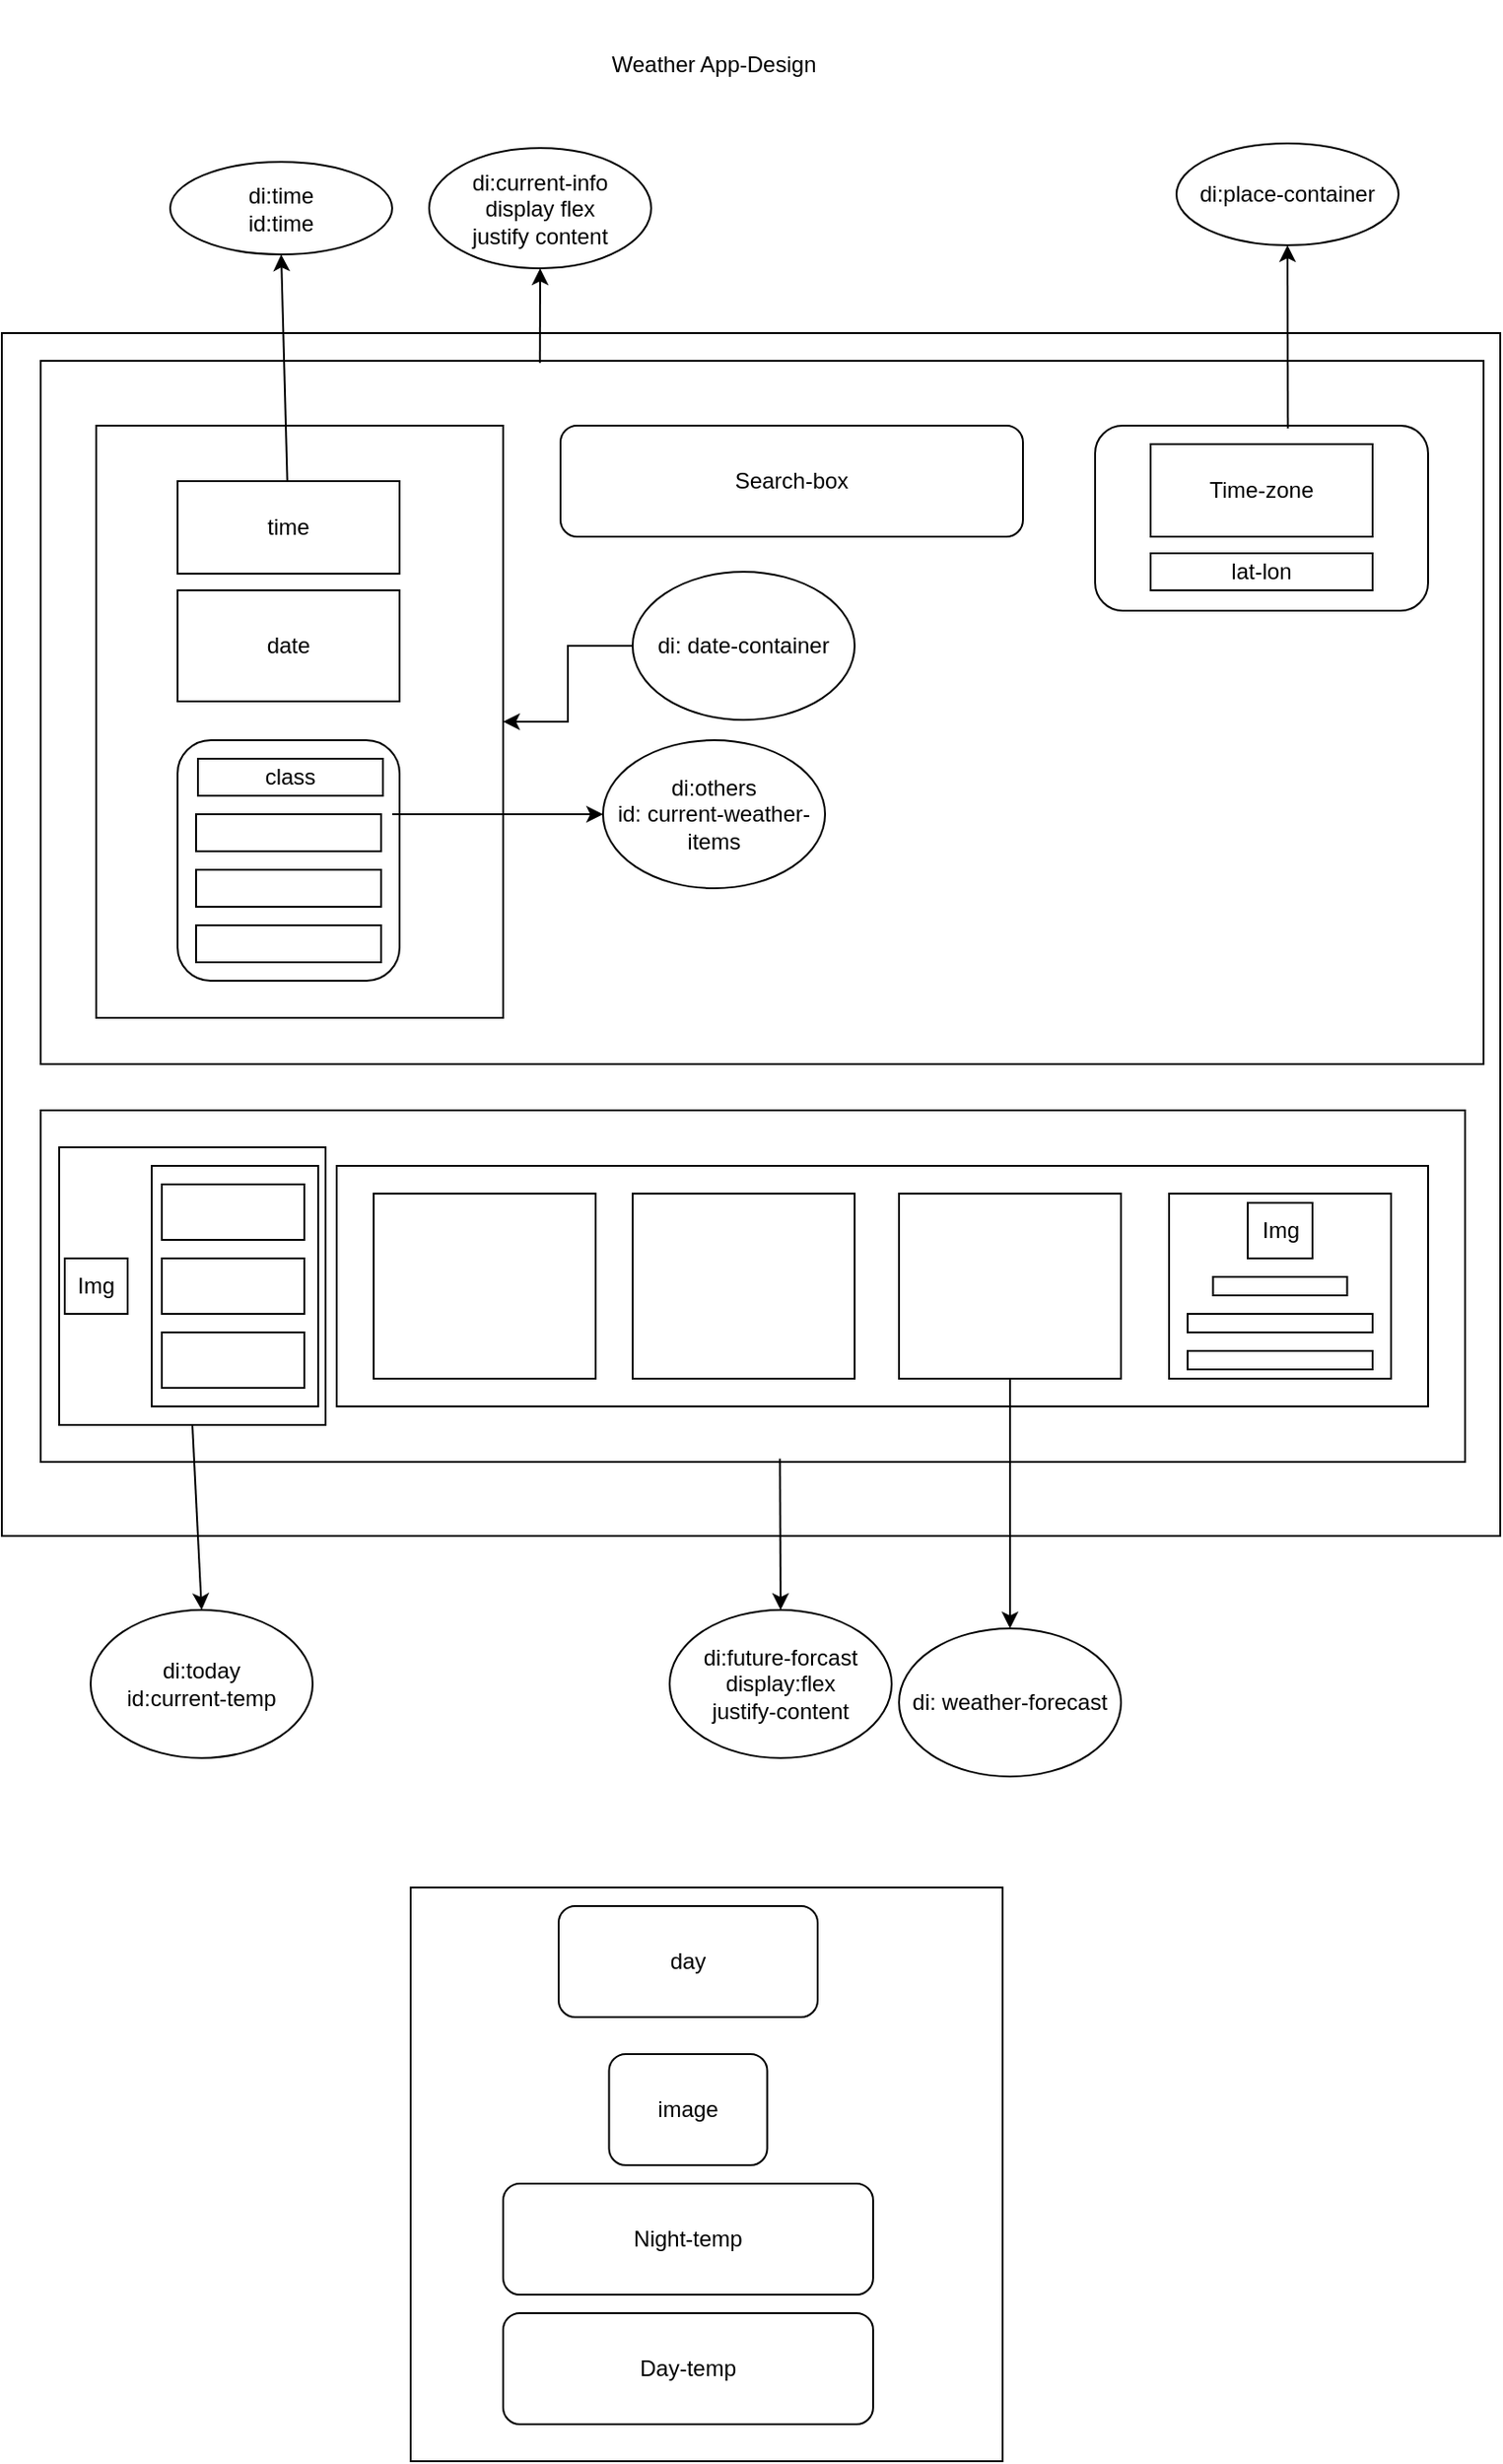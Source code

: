 <mxfile version="21.1.0" type="device">
  <diagram name="Page-1" id="Os44cud9guIQok8EguaT">
    <mxGraphModel dx="2385" dy="1268" grid="1" gridSize="10" guides="1" tooltips="1" connect="1" arrows="1" fold="1" page="1" pageScale="1" pageWidth="827" pageHeight="1169" math="0" shadow="0">
      <root>
        <mxCell id="0" />
        <mxCell id="1" parent="0" />
        <mxCell id="riza7imAkw5iYjwK5A6j-1" value="" style="rounded=0;whiteSpace=wrap;html=1;" parent="1" vertex="1">
          <mxGeometry x="9" y="220" width="810" height="650" as="geometry" />
        </mxCell>
        <mxCell id="riza7imAkw5iYjwK5A6j-6" value="" style="rounded=0;whiteSpace=wrap;html=1;" parent="1" vertex="1">
          <mxGeometry x="30" y="640" width="770" height="190" as="geometry" />
        </mxCell>
        <mxCell id="riza7imAkw5iYjwK5A6j-8" value="" style="rounded=0;whiteSpace=wrap;html=1;" parent="1" vertex="1">
          <mxGeometry x="40" y="660" width="144" height="150" as="geometry" />
        </mxCell>
        <mxCell id="riza7imAkw5iYjwK5A6j-19" value="Weather App-Design" style="text;html=1;strokeColor=none;fillColor=none;align=center;verticalAlign=middle;whiteSpace=wrap;rounded=0;" parent="1" vertex="1">
          <mxGeometry x="279" y="40" width="230" height="70" as="geometry" />
        </mxCell>
        <mxCell id="riza7imAkw5iYjwK5A6j-22" value="di:future-forcast&lt;br&gt;display:flex&lt;br&gt;justify-content&lt;br&gt;" style="ellipse;whiteSpace=wrap;html=1;" parent="1" vertex="1">
          <mxGeometry x="370" y="910" width="120" height="80" as="geometry" />
        </mxCell>
        <mxCell id="riza7imAkw5iYjwK5A6j-23" value="" style="endArrow=classic;html=1;rounded=0;entryX=0.5;entryY=0;entryDx=0;entryDy=0;exitX=0.519;exitY=0.991;exitDx=0;exitDy=0;exitPerimeter=0;" parent="1" source="riza7imAkw5iYjwK5A6j-6" target="riza7imAkw5iYjwK5A6j-22" edge="1">
          <mxGeometry width="50" height="50" relative="1" as="geometry">
            <mxPoint x="460" y="830" as="sourcePoint" />
            <mxPoint x="510" y="780" as="targetPoint" />
          </mxGeometry>
        </mxCell>
        <mxCell id="riza7imAkw5iYjwK5A6j-24" value="di:time&lt;br&gt;id:time" style="ellipse;whiteSpace=wrap;html=1;" parent="1" vertex="1">
          <mxGeometry x="100" y="127.5" width="120" height="50" as="geometry" />
        </mxCell>
        <mxCell id="riza7imAkw5iYjwK5A6j-26" value="di:place-container" style="ellipse;whiteSpace=wrap;html=1;" parent="1" vertex="1">
          <mxGeometry x="644" y="117.5" width="120" height="55" as="geometry" />
        </mxCell>
        <mxCell id="Sx0zsI9L7k7Bndrak03q-2" value="" style="rounded=0;whiteSpace=wrap;html=1;" parent="1" vertex="1">
          <mxGeometry x="190" y="670" width="590" height="130" as="geometry" />
        </mxCell>
        <mxCell id="Sx0zsI9L7k7Bndrak03q-3" value="" style="rounded=0;whiteSpace=wrap;html=1;" parent="1" vertex="1">
          <mxGeometry x="210" y="685" width="120" height="100" as="geometry" />
        </mxCell>
        <mxCell id="Sx0zsI9L7k7Bndrak03q-4" value="" style="rounded=0;whiteSpace=wrap;html=1;" parent="1" vertex="1">
          <mxGeometry x="350" y="685" width="120" height="100" as="geometry" />
        </mxCell>
        <mxCell id="Sx0zsI9L7k7Bndrak03q-5" value="" style="rounded=0;whiteSpace=wrap;html=1;" parent="1" vertex="1">
          <mxGeometry x="494" y="685" width="120" height="100" as="geometry" />
        </mxCell>
        <mxCell id="Sx0zsI9L7k7Bndrak03q-6" value="" style="rounded=0;whiteSpace=wrap;html=1;" parent="1" vertex="1">
          <mxGeometry x="640" y="685" width="120" height="100" as="geometry" />
        </mxCell>
        <mxCell id="Sx0zsI9L7k7Bndrak03q-9" value="" style="endArrow=classic;html=1;rounded=0;exitX=0.5;exitY=1;exitDx=0;exitDy=0;" parent="1" source="riza7imAkw5iYjwK5A6j-8" edge="1">
          <mxGeometry width="50" height="50" relative="1" as="geometry">
            <mxPoint x="340" y="900" as="sourcePoint" />
            <mxPoint x="117" y="910" as="targetPoint" />
          </mxGeometry>
        </mxCell>
        <mxCell id="Sx0zsI9L7k7Bndrak03q-10" value="di:today&lt;br&gt;id:current-temp&lt;br&gt;" style="ellipse;whiteSpace=wrap;html=1;" parent="1" vertex="1">
          <mxGeometry x="57" y="910" width="120" height="80" as="geometry" />
        </mxCell>
        <mxCell id="aYsCLygKIAfeW-2MrjVb-9" value="" style="rounded=0;whiteSpace=wrap;html=1;" vertex="1" parent="1">
          <mxGeometry x="30" y="235" width="780" height="380" as="geometry" />
        </mxCell>
        <mxCell id="aYsCLygKIAfeW-2MrjVb-11" value="Search-box" style="rounded=1;whiteSpace=wrap;html=1;" vertex="1" parent="1">
          <mxGeometry x="311" y="270" width="250" height="60" as="geometry" />
        </mxCell>
        <mxCell id="aYsCLygKIAfeW-2MrjVb-12" value="" style="rounded=1;whiteSpace=wrap;html=1;" vertex="1" parent="1">
          <mxGeometry x="600" y="270" width="180" height="100" as="geometry" />
        </mxCell>
        <mxCell id="aYsCLygKIAfeW-2MrjVb-21" value="Time-zone" style="rounded=0;whiteSpace=wrap;html=1;" vertex="1" parent="1">
          <mxGeometry x="630" y="280" width="120" height="50" as="geometry" />
        </mxCell>
        <mxCell id="aYsCLygKIAfeW-2MrjVb-22" value="lat-lon" style="rounded=0;whiteSpace=wrap;html=1;" vertex="1" parent="1">
          <mxGeometry x="630" y="339" width="120" height="20" as="geometry" />
        </mxCell>
        <mxCell id="aYsCLygKIAfeW-2MrjVb-23" value="di: weather-forecast" style="ellipse;whiteSpace=wrap;html=1;" vertex="1" parent="1">
          <mxGeometry x="494" y="920" width="120" height="80" as="geometry" />
        </mxCell>
        <mxCell id="aYsCLygKIAfeW-2MrjVb-25" value="" style="endArrow=classic;html=1;rounded=0;entryX=0.5;entryY=0;entryDx=0;entryDy=0;" edge="1" parent="1" source="Sx0zsI9L7k7Bndrak03q-5" target="aYsCLygKIAfeW-2MrjVb-23">
          <mxGeometry width="50" height="50" relative="1" as="geometry">
            <mxPoint x="590" y="780" as="sourcePoint" />
            <mxPoint x="240" y="710" as="targetPoint" />
          </mxGeometry>
        </mxCell>
        <mxCell id="aYsCLygKIAfeW-2MrjVb-26" value="" style="rounded=0;whiteSpace=wrap;html=1;" vertex="1" parent="1">
          <mxGeometry x="663.75" y="730" width="72.5" height="10" as="geometry" />
        </mxCell>
        <mxCell id="aYsCLygKIAfeW-2MrjVb-27" value="" style="rounded=0;whiteSpace=wrap;html=1;" vertex="1" parent="1">
          <mxGeometry x="650" y="770" width="100" height="10" as="geometry" />
        </mxCell>
        <mxCell id="aYsCLygKIAfeW-2MrjVb-29" value="Img" style="rounded=0;whiteSpace=wrap;html=1;" vertex="1" parent="1">
          <mxGeometry x="682.5" y="690" width="35" height="30" as="geometry" />
        </mxCell>
        <mxCell id="aYsCLygKIAfeW-2MrjVb-30" value="di:others&lt;br&gt;id: current-weather-items" style="ellipse;whiteSpace=wrap;html=1;" vertex="1" parent="1">
          <mxGeometry x="334" y="440" width="120" height="80" as="geometry" />
        </mxCell>
        <mxCell id="aYsCLygKIAfeW-2MrjVb-33" value="" style="rounded=0;whiteSpace=wrap;html=1;" vertex="1" parent="1">
          <mxGeometry x="60" y="270" width="220" height="320" as="geometry" />
        </mxCell>
        <mxCell id="aYsCLygKIAfeW-2MrjVb-35" value="time" style="rounded=0;whiteSpace=wrap;html=1;" vertex="1" parent="1">
          <mxGeometry x="104" y="300" width="120" height="50" as="geometry" />
        </mxCell>
        <mxCell id="aYsCLygKIAfeW-2MrjVb-36" value="date" style="rounded=0;whiteSpace=wrap;html=1;" vertex="1" parent="1">
          <mxGeometry x="104" y="359" width="120" height="60" as="geometry" />
        </mxCell>
        <mxCell id="aYsCLygKIAfeW-2MrjVb-37" value="" style="rounded=1;whiteSpace=wrap;html=1;" vertex="1" parent="1">
          <mxGeometry x="104" y="440" width="120" height="130" as="geometry" />
        </mxCell>
        <mxCell id="aYsCLygKIAfeW-2MrjVb-38" value="class" style="rounded=0;whiteSpace=wrap;html=1;" vertex="1" parent="1">
          <mxGeometry x="115" y="450" width="100" height="20" as="geometry" />
        </mxCell>
        <mxCell id="aYsCLygKIAfeW-2MrjVb-39" value="" style="rounded=0;whiteSpace=wrap;html=1;" vertex="1" parent="1">
          <mxGeometry x="114" y="480" width="100" height="20" as="geometry" />
        </mxCell>
        <mxCell id="aYsCLygKIAfeW-2MrjVb-40" value="" style="rounded=0;whiteSpace=wrap;html=1;" vertex="1" parent="1">
          <mxGeometry x="114" y="510" width="100" height="20" as="geometry" />
        </mxCell>
        <mxCell id="aYsCLygKIAfeW-2MrjVb-41" value="" style="rounded=0;whiteSpace=wrap;html=1;" vertex="1" parent="1">
          <mxGeometry x="114" y="540" width="100" height="20" as="geometry" />
        </mxCell>
        <mxCell id="aYsCLygKIAfeW-2MrjVb-51" value="" style="endArrow=classic;html=1;rounded=0;entryX=0;entryY=0.5;entryDx=0;entryDy=0;" edge="1" parent="1" target="aYsCLygKIAfeW-2MrjVb-30">
          <mxGeometry width="50" height="50" relative="1" as="geometry">
            <mxPoint x="220" y="480" as="sourcePoint" />
            <mxPoint x="350" y="320" as="targetPoint" />
          </mxGeometry>
        </mxCell>
        <mxCell id="aYsCLygKIAfeW-2MrjVb-64" value="" style="edgeStyle=orthogonalEdgeStyle;rounded=0;orthogonalLoop=1;jettySize=auto;html=1;" edge="1" parent="1" source="aYsCLygKIAfeW-2MrjVb-52" target="aYsCLygKIAfeW-2MrjVb-33">
          <mxGeometry relative="1" as="geometry" />
        </mxCell>
        <mxCell id="aYsCLygKIAfeW-2MrjVb-52" value="di: date-container" style="ellipse;whiteSpace=wrap;html=1;" vertex="1" parent="1">
          <mxGeometry x="350" y="349" width="120" height="80" as="geometry" />
        </mxCell>
        <mxCell id="aYsCLygKIAfeW-2MrjVb-54" value="" style="endArrow=classic;html=1;rounded=0;entryX=0.5;entryY=1;entryDx=0;entryDy=0;exitX=0.579;exitY=0.015;exitDx=0;exitDy=0;exitPerimeter=0;" edge="1" parent="1" source="aYsCLygKIAfeW-2MrjVb-12" target="riza7imAkw5iYjwK5A6j-26">
          <mxGeometry width="50" height="50" relative="1" as="geometry">
            <mxPoint x="290" y="550" as="sourcePoint" />
            <mxPoint x="340" y="500" as="targetPoint" />
          </mxGeometry>
        </mxCell>
        <mxCell id="aYsCLygKIAfeW-2MrjVb-55" value="di:current-info&lt;br&gt;display flex&lt;br&gt;justify content" style="ellipse;whiteSpace=wrap;html=1;" vertex="1" parent="1">
          <mxGeometry x="240" y="120" width="120" height="65" as="geometry" />
        </mxCell>
        <mxCell id="aYsCLygKIAfeW-2MrjVb-56" value="" style="endArrow=classic;html=1;rounded=0;entryX=0.5;entryY=1;entryDx=0;entryDy=0;exitX=0.346;exitY=0.003;exitDx=0;exitDy=0;exitPerimeter=0;" edge="1" parent="1" source="aYsCLygKIAfeW-2MrjVb-9" target="aYsCLygKIAfeW-2MrjVb-55">
          <mxGeometry width="50" height="50" relative="1" as="geometry">
            <mxPoint x="230" y="360" as="sourcePoint" />
            <mxPoint x="280" y="310" as="targetPoint" />
          </mxGeometry>
        </mxCell>
        <mxCell id="aYsCLygKIAfeW-2MrjVb-57" value="Img" style="rounded=0;whiteSpace=wrap;html=1;" vertex="1" parent="1">
          <mxGeometry x="43" y="720" width="34" height="30" as="geometry" />
        </mxCell>
        <mxCell id="aYsCLygKIAfeW-2MrjVb-63" value="" style="endArrow=classic;html=1;rounded=0;entryX=0.5;entryY=1;entryDx=0;entryDy=0;" edge="1" parent="1" source="aYsCLygKIAfeW-2MrjVb-35" target="riza7imAkw5iYjwK5A6j-24">
          <mxGeometry width="50" height="50" relative="1" as="geometry">
            <mxPoint x="250" y="430" as="sourcePoint" />
            <mxPoint x="300" y="380" as="targetPoint" />
          </mxGeometry>
        </mxCell>
        <mxCell id="aYsCLygKIAfeW-2MrjVb-65" value="" style="rounded=0;whiteSpace=wrap;html=1;" vertex="1" parent="1">
          <mxGeometry x="90" y="670" width="90" height="130" as="geometry" />
        </mxCell>
        <mxCell id="aYsCLygKIAfeW-2MrjVb-66" value="" style="rounded=0;whiteSpace=wrap;html=1;" vertex="1" parent="1">
          <mxGeometry x="95.5" y="680" width="77" height="30" as="geometry" />
        </mxCell>
        <mxCell id="aYsCLygKIAfeW-2MrjVb-67" value="" style="rounded=0;whiteSpace=wrap;html=1;" vertex="1" parent="1">
          <mxGeometry x="95.5" y="720" width="77" height="30" as="geometry" />
        </mxCell>
        <mxCell id="aYsCLygKIAfeW-2MrjVb-68" value="" style="rounded=0;whiteSpace=wrap;html=1;" vertex="1" parent="1">
          <mxGeometry x="95.5" y="760" width="77" height="30" as="geometry" />
        </mxCell>
        <mxCell id="aYsCLygKIAfeW-2MrjVb-69" value="" style="rounded=0;whiteSpace=wrap;html=1;" vertex="1" parent="1">
          <mxGeometry x="650" y="750" width="100" height="10" as="geometry" />
        </mxCell>
        <mxCell id="aYsCLygKIAfeW-2MrjVb-70" value="" style="rounded=0;whiteSpace=wrap;html=1;" vertex="1" parent="1">
          <mxGeometry x="230" y="1060" width="320" height="310" as="geometry" />
        </mxCell>
        <mxCell id="aYsCLygKIAfeW-2MrjVb-71" value="day" style="rounded=1;whiteSpace=wrap;html=1;" vertex="1" parent="1">
          <mxGeometry x="310" y="1070" width="140" height="60" as="geometry" />
        </mxCell>
        <mxCell id="aYsCLygKIAfeW-2MrjVb-72" value="image" style="rounded=1;whiteSpace=wrap;html=1;" vertex="1" parent="1">
          <mxGeometry x="337.25" y="1150" width="85.5" height="60" as="geometry" />
        </mxCell>
        <mxCell id="aYsCLygKIAfeW-2MrjVb-74" value="Day-temp" style="rounded=1;whiteSpace=wrap;html=1;" vertex="1" parent="1">
          <mxGeometry x="280" y="1290" width="200" height="60" as="geometry" />
        </mxCell>
        <mxCell id="aYsCLygKIAfeW-2MrjVb-75" value="Night-temp" style="rounded=1;whiteSpace=wrap;html=1;" vertex="1" parent="1">
          <mxGeometry x="280" y="1220" width="200" height="60" as="geometry" />
        </mxCell>
      </root>
    </mxGraphModel>
  </diagram>
</mxfile>

